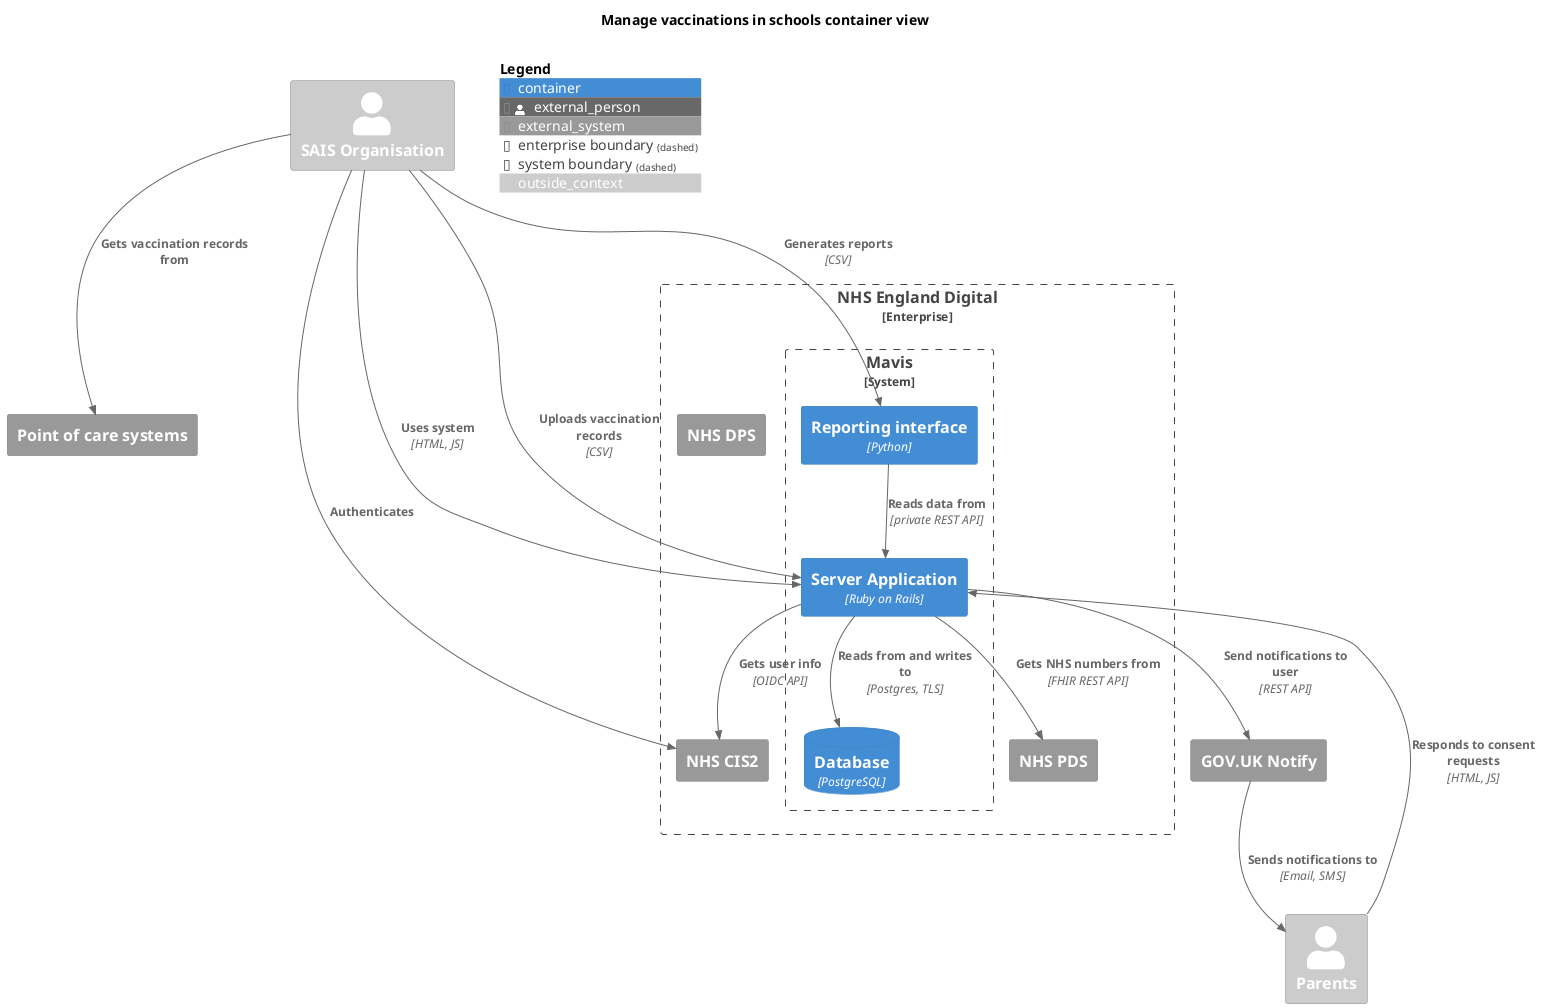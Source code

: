 @startuml

!include <C4/C4_Container.puml>

LAYOUT_TOP_DOWN()

title "Manage vaccinations in schools container view"

AddElementTag("outside_context", $bgColor="#CCC", $fontColor="#FFF")

Person_Ext(sais, "SAIS Organisation", $tags="outside_context")
Person_Ext(parents, "Parents", $tags="outside_context")

System_Ext(poc, "Point of care systems")

Enterprise_Boundary(nhs, "NHS England Digital") {
  System_Boundary(manage, "Mavis") {
    Container(mavis, "Server Application", "Ruby on Rails")
    Container(mavis_reporting, "Reporting interface", "Python")
    ContainerDb(mavis_db, "Database", "PostgreSQL")
  }

  System_Ext(cis, "NHS CIS2")
  System_Ext(pds, "NHS PDS")
  System_Ext(dps, "NHS DPS")
}

System_Ext(notify, "GOV.UK Notify")

AddRelTag("optional", $textColor="black", $lineColor="black", $lineStyle="dashed")

Rel(sais, cis, "Authenticates")
Rel(mavis, cis, "Gets user info", "OIDC API")
Rel(sais, mavis, "Uses system", "HTML, JS")
Rel(sais, poc, "Gets vaccination records from")
Rel(sais, mavis, "Uploads vaccination records", "CSV")
Rel(sais, mavis_reporting, "Generates reports", "CSV")
Rel(parents, mavis, "Responds to consent requests", "HTML, JS")
Rel(mavis, notify, "Send notifications to user", "REST API")
Rel(notify, parents, "Sends notifications to", "Email, SMS")
Rel(mavis, pds, "Gets NHS numbers from", "FHIR REST API")
Rel(mavis, mavis_db, "Reads from and writes to", "Postgres, TLS")
Rel(mavis_reporting, mavis, "Reads data from", "private REST API")

SHOW_FLOATING_LEGEND()

@enduml
